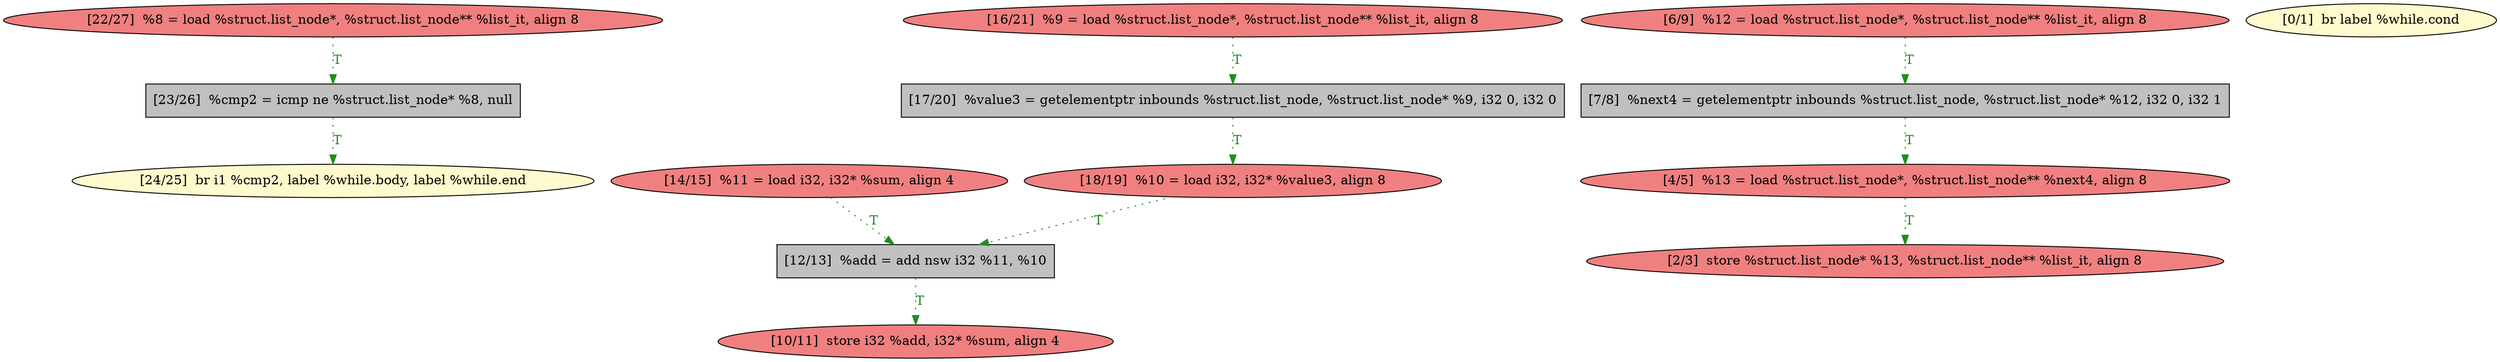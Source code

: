 
digraph G {


node1030 [fillcolor=grey,label="[23/26]  %cmp2 = icmp ne %struct.list_node* %8, null",shape=rectangle,style=filled ]
node1032 [fillcolor=lightcoral,label="[18/19]  %10 = load i32, i32* %value3, align 8",shape=ellipse,style=filled ]
node1029 [fillcolor=lemonchiffon,label="[24/25]  br i1 %cmp2, label %while.body, label %while.end",shape=ellipse,style=filled ]
node1031 [fillcolor=grey,label="[17/20]  %value3 = getelementptr inbounds %struct.list_node, %struct.list_node* %9, i32 0, i32 0",shape=rectangle,style=filled ]
node1028 [fillcolor=lightcoral,label="[22/27]  %8 = load %struct.list_node*, %struct.list_node** %list_it, align 8",shape=ellipse,style=filled ]
node1027 [fillcolor=grey,label="[7/8]  %next4 = getelementptr inbounds %struct.list_node, %struct.list_node* %12, i32 0, i32 1",shape=rectangle,style=filled ]
node1025 [fillcolor=lightcoral,label="[14/15]  %11 = load i32, i32* %sum, align 4",shape=ellipse,style=filled ]
node1020 [fillcolor=lightcoral,label="[2/3]  store %struct.list_node* %13, %struct.list_node** %list_it, align 8",shape=ellipse,style=filled ]
node1019 [fillcolor=lemonchiffon,label="[0/1]  br label %while.cond",shape=ellipse,style=filled ]
node1021 [fillcolor=lightcoral,label="[4/5]  %13 = load %struct.list_node*, %struct.list_node** %next4, align 8",shape=ellipse,style=filled ]
node1022 [fillcolor=lightcoral,label="[6/9]  %12 = load %struct.list_node*, %struct.list_node** %list_it, align 8",shape=ellipse,style=filled ]
node1026 [fillcolor=lightcoral,label="[16/21]  %9 = load %struct.list_node*, %struct.list_node** %list_it, align 8",shape=ellipse,style=filled ]
node1023 [fillcolor=lightcoral,label="[10/11]  store i32 %add, i32* %sum, align 4",shape=ellipse,style=filled ]
node1024 [fillcolor=grey,label="[12/13]  %add = add nsw i32 %11, %10",shape=rectangle,style=filled ]

node1026->node1031 [style=dotted,color=forestgreen,label="T",fontcolor=forestgreen ]
node1025->node1024 [style=dotted,color=forestgreen,label="T",fontcolor=forestgreen ]
node1031->node1032 [style=dotted,color=forestgreen,label="T",fontcolor=forestgreen ]
node1024->node1023 [style=dotted,color=forestgreen,label="T",fontcolor=forestgreen ]
node1021->node1020 [style=dotted,color=forestgreen,label="T",fontcolor=forestgreen ]
node1032->node1024 [style=dotted,color=forestgreen,label="T",fontcolor=forestgreen ]
node1027->node1021 [style=dotted,color=forestgreen,label="T",fontcolor=forestgreen ]
node1030->node1029 [style=dotted,color=forestgreen,label="T",fontcolor=forestgreen ]
node1028->node1030 [style=dotted,color=forestgreen,label="T",fontcolor=forestgreen ]
node1022->node1027 [style=dotted,color=forestgreen,label="T",fontcolor=forestgreen ]


}
